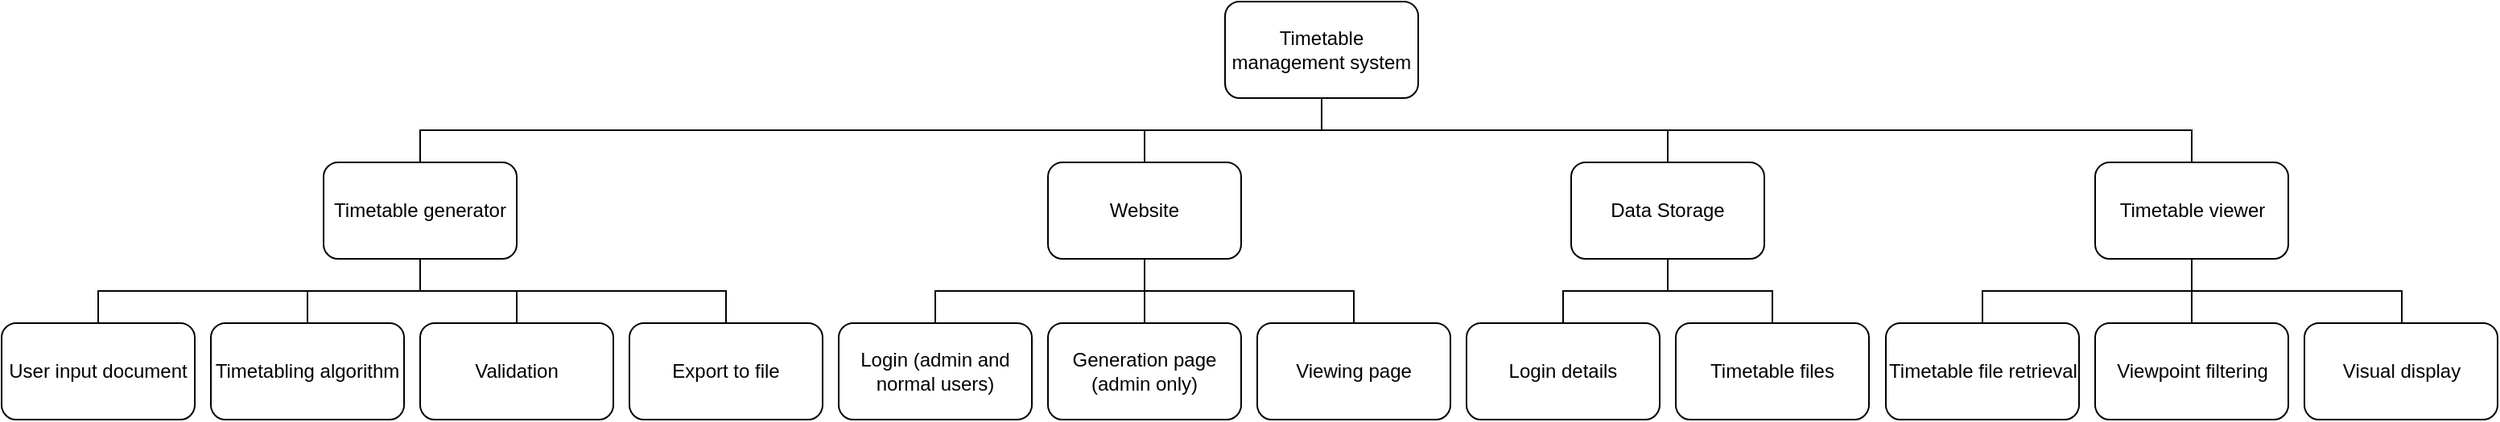 <mxfile version="21.3.5" type="onedrive">
  <diagram name="Page-1" id="OwPAA10f4SxbWvF_kwXg">
    <mxGraphModel grid="0" page="0" gridSize="10" guides="1" tooltips="1" connect="1" arrows="1" fold="1" pageScale="1" pageWidth="827" pageHeight="1169" math="0" shadow="0">
      <root>
        <mxCell id="0" />
        <mxCell id="1" parent="0" />
        <mxCell id="yrKPJrua5AQL0j4_LsnH-4" style="edgeStyle=orthogonalEdgeStyle;rounded=0;orthogonalLoop=1;jettySize=auto;html=1;entryX=0.5;entryY=0;entryDx=0;entryDy=0;endArrow=none;endFill=0;exitX=0.5;exitY=1;exitDx=0;exitDy=0;" edge="1" parent="1" source="yrKPJrua5AQL0j4_LsnH-6" target="yrKPJrua5AQL0j4_LsnH-7">
          <mxGeometry relative="1" as="geometry">
            <mxPoint x="414" y="270" as="sourcePoint" />
            <mxPoint x="60" y="300" as="targetPoint" />
            <Array as="points">
              <mxPoint x="440" y="290" />
              <mxPoint x="-120" y="290" />
            </Array>
          </mxGeometry>
        </mxCell>
        <mxCell id="yrKPJrua5AQL0j4_LsnH-5" style="edgeStyle=orthogonalEdgeStyle;rounded=0;orthogonalLoop=1;jettySize=auto;html=1;entryX=0.5;entryY=0;entryDx=0;entryDy=0;endArrow=none;endFill=0;exitX=0.5;exitY=1;exitDx=0;exitDy=0;" edge="1" parent="1" source="yrKPJrua5AQL0j4_LsnH-6" target="yrKPJrua5AQL0j4_LsnH-8">
          <mxGeometry relative="1" as="geometry">
            <mxPoint x="414" y="270" as="sourcePoint" />
            <mxPoint x="767" y="300" as="targetPoint" />
            <Array as="points">
              <mxPoint x="440" y="290" />
              <mxPoint x="981" y="290" />
            </Array>
          </mxGeometry>
        </mxCell>
        <mxCell id="yrKPJrua5AQL0j4_LsnH-11" style="edgeStyle=orthogonalEdgeStyle;rounded=0;orthogonalLoop=1;jettySize=auto;html=1;entryX=0.5;entryY=0;entryDx=0;entryDy=0;endArrow=none;endFill=0;exitX=0.5;exitY=1;exitDx=0;exitDy=0;" edge="1" parent="1" source="yrKPJrua5AQL0j4_LsnH-6" target="yrKPJrua5AQL0j4_LsnH-9">
          <mxGeometry relative="1" as="geometry" />
        </mxCell>
        <mxCell id="yrKPJrua5AQL0j4_LsnH-12" style="edgeStyle=orthogonalEdgeStyle;rounded=0;orthogonalLoop=1;jettySize=auto;html=1;entryX=0.5;entryY=0;entryDx=0;entryDy=0;endArrow=none;endFill=0;exitX=0.5;exitY=1;exitDx=0;exitDy=0;" edge="1" parent="1" source="yrKPJrua5AQL0j4_LsnH-6" target="yrKPJrua5AQL0j4_LsnH-10">
          <mxGeometry relative="1" as="geometry">
            <Array as="points">
              <mxPoint x="440" y="290" />
              <mxPoint x="655" y="290" />
            </Array>
          </mxGeometry>
        </mxCell>
        <mxCell id="yrKPJrua5AQL0j4_LsnH-6" value="Timetable management system" style="rounded=1;whiteSpace=wrap;html=1;" vertex="1" parent="1">
          <mxGeometry x="380" y="210" width="120" height="60" as="geometry" />
        </mxCell>
        <mxCell id="yrKPJrua5AQL0j4_LsnH-17" style="edgeStyle=orthogonalEdgeStyle;rounded=0;orthogonalLoop=1;jettySize=auto;html=1;entryX=0.5;entryY=0;entryDx=0;entryDy=0;endArrow=none;endFill=0;exitX=0.5;exitY=1;exitDx=0;exitDy=0;" edge="1" parent="1" source="yrKPJrua5AQL0j4_LsnH-7" target="yrKPJrua5AQL0j4_LsnH-13">
          <mxGeometry relative="1" as="geometry">
            <Array as="points">
              <mxPoint x="-120" y="390" />
              <mxPoint x="-320" y="390" />
            </Array>
          </mxGeometry>
        </mxCell>
        <mxCell id="yrKPJrua5AQL0j4_LsnH-18" style="edgeStyle=orthogonalEdgeStyle;rounded=0;orthogonalLoop=1;jettySize=auto;html=1;entryX=0.5;entryY=0;entryDx=0;entryDy=0;endArrow=none;endFill=0;" edge="1" parent="1" source="yrKPJrua5AQL0j4_LsnH-7" target="yrKPJrua5AQL0j4_LsnH-14">
          <mxGeometry relative="1" as="geometry" />
        </mxCell>
        <mxCell id="yrKPJrua5AQL0j4_LsnH-19" style="edgeStyle=orthogonalEdgeStyle;rounded=0;orthogonalLoop=1;jettySize=auto;html=1;entryX=0.5;entryY=0;entryDx=0;entryDy=0;endArrow=none;endFill=0;" edge="1" parent="1" source="yrKPJrua5AQL0j4_LsnH-7" target="yrKPJrua5AQL0j4_LsnH-15">
          <mxGeometry relative="1" as="geometry" />
        </mxCell>
        <mxCell id="yrKPJrua5AQL0j4_LsnH-20" style="edgeStyle=orthogonalEdgeStyle;rounded=0;orthogonalLoop=1;jettySize=auto;html=1;entryX=0.5;entryY=0;entryDx=0;entryDy=0;endArrow=none;endFill=0;exitX=0.5;exitY=1;exitDx=0;exitDy=0;" edge="1" parent="1" source="yrKPJrua5AQL0j4_LsnH-7" target="yrKPJrua5AQL0j4_LsnH-16">
          <mxGeometry relative="1" as="geometry">
            <Array as="points">
              <mxPoint x="-120" y="390" />
              <mxPoint x="70" y="390" />
            </Array>
          </mxGeometry>
        </mxCell>
        <mxCell id="yrKPJrua5AQL0j4_LsnH-7" value="Timetable generator" style="rounded=1;whiteSpace=wrap;html=1;" vertex="1" parent="1">
          <mxGeometry x="-180" y="310" width="120" height="60" as="geometry" />
        </mxCell>
        <mxCell id="yrKPJrua5AQL0j4_LsnH-35" style="edgeStyle=orthogonalEdgeStyle;rounded=0;orthogonalLoop=1;jettySize=auto;html=1;entryX=0.5;entryY=0;entryDx=0;entryDy=0;endArrow=none;endFill=0;" edge="1" parent="1" source="yrKPJrua5AQL0j4_LsnH-8" target="yrKPJrua5AQL0j4_LsnH-32">
          <mxGeometry relative="1" as="geometry">
            <Array as="points">
              <mxPoint x="981" y="390" />
              <mxPoint x="851" y="390" />
            </Array>
          </mxGeometry>
        </mxCell>
        <mxCell id="yrKPJrua5AQL0j4_LsnH-36" style="edgeStyle=orthogonalEdgeStyle;rounded=0;orthogonalLoop=1;jettySize=auto;html=1;entryX=0.5;entryY=0;entryDx=0;entryDy=0;endArrow=none;endFill=0;" edge="1" parent="1" source="yrKPJrua5AQL0j4_LsnH-8" target="yrKPJrua5AQL0j4_LsnH-33">
          <mxGeometry relative="1" as="geometry" />
        </mxCell>
        <mxCell id="yrKPJrua5AQL0j4_LsnH-37" style="edgeStyle=orthogonalEdgeStyle;rounded=0;orthogonalLoop=1;jettySize=auto;html=1;endArrow=none;endFill=0;" edge="1" parent="1" source="yrKPJrua5AQL0j4_LsnH-8" target="yrKPJrua5AQL0j4_LsnH-34">
          <mxGeometry relative="1" as="geometry">
            <Array as="points">
              <mxPoint x="981" y="390" />
              <mxPoint x="1111" y="390" />
            </Array>
          </mxGeometry>
        </mxCell>
        <mxCell id="yrKPJrua5AQL0j4_LsnH-8" value="Timetable viewer" style="rounded=1;whiteSpace=wrap;html=1;" vertex="1" parent="1">
          <mxGeometry x="920.5" y="310" width="120" height="60" as="geometry" />
        </mxCell>
        <mxCell id="yrKPJrua5AQL0j4_LsnH-38" style="edgeStyle=orthogonalEdgeStyle;rounded=0;orthogonalLoop=1;jettySize=auto;html=1;entryX=0.5;entryY=0;entryDx=0;entryDy=0;endArrow=none;endFill=0;" edge="1" parent="1" source="yrKPJrua5AQL0j4_LsnH-9" target="yrKPJrua5AQL0j4_LsnH-29">
          <mxGeometry relative="1" as="geometry">
            <Array as="points">
              <mxPoint x="330" y="390" />
              <mxPoint x="200" y="390" />
            </Array>
          </mxGeometry>
        </mxCell>
        <mxCell id="yrKPJrua5AQL0j4_LsnH-39" style="edgeStyle=orthogonalEdgeStyle;rounded=0;orthogonalLoop=1;jettySize=auto;html=1;entryX=0.5;entryY=0;entryDx=0;entryDy=0;endArrow=none;endFill=0;" edge="1" parent="1" source="yrKPJrua5AQL0j4_LsnH-9" target="yrKPJrua5AQL0j4_LsnH-30">
          <mxGeometry relative="1" as="geometry" />
        </mxCell>
        <mxCell id="yrKPJrua5AQL0j4_LsnH-40" style="edgeStyle=orthogonalEdgeStyle;rounded=0;orthogonalLoop=1;jettySize=auto;html=1;endArrow=none;endFill=0;" edge="1" parent="1" source="yrKPJrua5AQL0j4_LsnH-9" target="yrKPJrua5AQL0j4_LsnH-31">
          <mxGeometry relative="1" as="geometry">
            <Array as="points">
              <mxPoint x="330" y="390" />
              <mxPoint x="460" y="390" />
            </Array>
          </mxGeometry>
        </mxCell>
        <mxCell id="yrKPJrua5AQL0j4_LsnH-9" value="Website" style="rounded=1;whiteSpace=wrap;html=1;" vertex="1" parent="1">
          <mxGeometry x="270" y="310" width="120" height="60" as="geometry" />
        </mxCell>
        <mxCell id="yrKPJrua5AQL0j4_LsnH-24" style="edgeStyle=orthogonalEdgeStyle;rounded=0;orthogonalLoop=1;jettySize=auto;html=1;entryX=0.5;entryY=0;entryDx=0;entryDy=0;endArrow=none;endFill=0;" edge="1" parent="1" source="yrKPJrua5AQL0j4_LsnH-10" target="yrKPJrua5AQL0j4_LsnH-21">
          <mxGeometry relative="1" as="geometry" />
        </mxCell>
        <mxCell id="yrKPJrua5AQL0j4_LsnH-25" style="edgeStyle=orthogonalEdgeStyle;rounded=0;orthogonalLoop=1;jettySize=auto;html=1;endArrow=none;endFill=0;" edge="1" parent="1" source="yrKPJrua5AQL0j4_LsnH-10" target="yrKPJrua5AQL0j4_LsnH-22">
          <mxGeometry relative="1" as="geometry" />
        </mxCell>
        <mxCell id="yrKPJrua5AQL0j4_LsnH-10" value="Data Storage" style="rounded=1;whiteSpace=wrap;html=1;" vertex="1" parent="1">
          <mxGeometry x="595" y="310" width="120" height="60" as="geometry" />
        </mxCell>
        <mxCell id="yrKPJrua5AQL0j4_LsnH-13" value="User input document" style="rounded=1;whiteSpace=wrap;html=1;" vertex="1" parent="1">
          <mxGeometry x="-380" y="410" width="120" height="60" as="geometry" />
        </mxCell>
        <mxCell id="yrKPJrua5AQL0j4_LsnH-14" value="Timetabling algorithm" style="rounded=1;whiteSpace=wrap;html=1;" vertex="1" parent="1">
          <mxGeometry x="-250" y="410" width="120" height="60" as="geometry" />
        </mxCell>
        <mxCell id="yrKPJrua5AQL0j4_LsnH-15" value="Validation" style="rounded=1;whiteSpace=wrap;html=1;" vertex="1" parent="1">
          <mxGeometry x="-120" y="410" width="120" height="60" as="geometry" />
        </mxCell>
        <mxCell id="yrKPJrua5AQL0j4_LsnH-16" value="Export to file" style="rounded=1;whiteSpace=wrap;html=1;" vertex="1" parent="1">
          <mxGeometry x="10" y="410" width="120" height="60" as="geometry" />
        </mxCell>
        <mxCell id="yrKPJrua5AQL0j4_LsnH-21" value="Login details" style="rounded=1;whiteSpace=wrap;html=1;" vertex="1" parent="1">
          <mxGeometry x="530" y="410" width="120" height="60" as="geometry" />
        </mxCell>
        <mxCell id="yrKPJrua5AQL0j4_LsnH-22" value="Timetable files" style="rounded=1;whiteSpace=wrap;html=1;" vertex="1" parent="1">
          <mxGeometry x="660" y="410" width="120" height="60" as="geometry" />
        </mxCell>
        <mxCell id="yrKPJrua5AQL0j4_LsnH-29" value="Login (admin and normal users)" style="rounded=1;whiteSpace=wrap;html=1;" vertex="1" parent="1">
          <mxGeometry x="140" y="410" width="120" height="60" as="geometry" />
        </mxCell>
        <mxCell id="yrKPJrua5AQL0j4_LsnH-30" value="Generation page (admin only)" style="rounded=1;whiteSpace=wrap;html=1;" vertex="1" parent="1">
          <mxGeometry x="270" y="410" width="120" height="60" as="geometry" />
        </mxCell>
        <mxCell id="yrKPJrua5AQL0j4_LsnH-31" value="Viewing page" style="rounded=1;whiteSpace=wrap;html=1;" vertex="1" parent="1">
          <mxGeometry x="400" y="410" width="120" height="60" as="geometry" />
        </mxCell>
        <mxCell id="yrKPJrua5AQL0j4_LsnH-32" value="Timetable file retrieval" style="rounded=1;whiteSpace=wrap;html=1;" vertex="1" parent="1">
          <mxGeometry x="790.5" y="410" width="120" height="60" as="geometry" />
        </mxCell>
        <mxCell id="yrKPJrua5AQL0j4_LsnH-33" value="Viewpoint filtering" style="rounded=1;whiteSpace=wrap;html=1;" vertex="1" parent="1">
          <mxGeometry x="920.5" y="410" width="120" height="60" as="geometry" />
        </mxCell>
        <mxCell id="yrKPJrua5AQL0j4_LsnH-34" value="Visual display" style="rounded=1;whiteSpace=wrap;html=1;" vertex="1" parent="1">
          <mxGeometry x="1050.5" y="410" width="120" height="60" as="geometry" />
        </mxCell>
      </root>
    </mxGraphModel>
  </diagram>
</mxfile>
